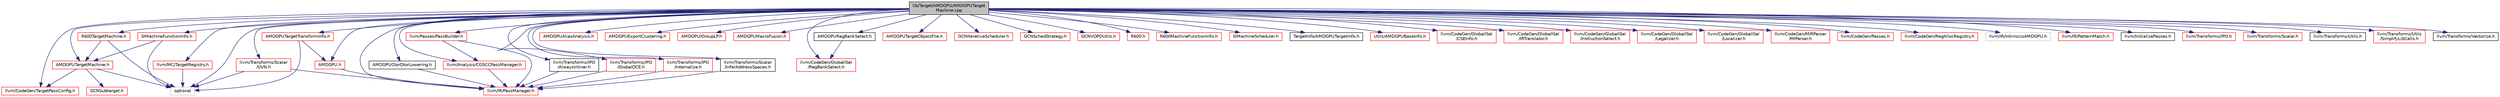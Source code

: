 digraph "lib/Target/AMDGPU/AMDGPUTargetMachine.cpp"
{
 // LATEX_PDF_SIZE
  bgcolor="transparent";
  edge [fontname="Helvetica",fontsize="10",labelfontname="Helvetica",labelfontsize="10"];
  node [fontname="Helvetica",fontsize="10",shape=record];
  Node1 [label="lib/Target/AMDGPU/AMDGPUTarget\lMachine.cpp",height=0.2,width=0.4,color="black", fillcolor="grey75", style="filled", fontcolor="black",tooltip=" "];
  Node1 -> Node2 [color="midnightblue",fontsize="10",style="solid",fontname="Helvetica"];
  Node2 [label="AMDGPUTargetMachine.h",height=0.2,width=0.4,color="red",URL="$AMDGPUTargetMachine_8h.html",tooltip=" "];
  Node2 -> Node3 [color="midnightblue",fontsize="10",style="solid",fontname="Helvetica"];
  Node3 [label="GCNSubtarget.h",height=0.2,width=0.4,color="red",URL="$GCNSubtarget_8h.html",tooltip=" "];
  Node2 -> Node290 [color="midnightblue",fontsize="10",style="solid",fontname="Helvetica"];
  Node290 [label="llvm/CodeGen/TargetPassConfig.h",height=0.2,width=0.4,color="red",URL="$TargetPassConfig_8h.html",tooltip=" "];
  Node2 -> Node29 [color="midnightblue",fontsize="10",style="solid",fontname="Helvetica"];
  Node29 [label="optional",height=0.2,width=0.4,color="grey75",tooltip=" "];
  Node1 -> Node295 [color="midnightblue",fontsize="10",style="solid",fontname="Helvetica"];
  Node295 [label="AMDGPU.h",height=0.2,width=0.4,color="red",URL="$AMDGPU_8h.html",tooltip=" "];
  Node295 -> Node168 [color="midnightblue",fontsize="10",style="solid",fontname="Helvetica"];
  Node168 [label="llvm/IR/PassManager.h",height=0.2,width=0.4,color="red",URL="$PassManager_8h.html",tooltip=" "];
  Node1 -> Node296 [color="midnightblue",fontsize="10",style="solid",fontname="Helvetica"];
  Node296 [label="AMDGPUAliasAnalysis.h",height=0.2,width=0.4,color="red",URL="$AMDGPUAliasAnalysis_8h.html",tooltip=" "];
  Node1 -> Node300 [color="midnightblue",fontsize="10",style="solid",fontname="Helvetica"];
  Node300 [label="AMDGPUCtorDtorLowering.h",height=0.2,width=0.4,color="black",URL="$AMDGPUCtorDtorLowering_8h.html",tooltip=" "];
  Node300 -> Node168 [color="midnightblue",fontsize="10",style="solid",fontname="Helvetica"];
  Node1 -> Node301 [color="midnightblue",fontsize="10",style="solid",fontname="Helvetica"];
  Node301 [label="AMDGPUExportClustering.h",height=0.2,width=0.4,color="red",URL="$AMDGPUExportClustering_8h.html",tooltip=" "];
  Node1 -> Node303 [color="midnightblue",fontsize="10",style="solid",fontname="Helvetica"];
  Node303 [label="AMDGPUIGroupLP.h",height=0.2,width=0.4,color="red",URL="$AMDGPUIGroupLP_8h.html",tooltip=" "];
  Node1 -> Node304 [color="midnightblue",fontsize="10",style="solid",fontname="Helvetica"];
  Node304 [label="AMDGPUMacroFusion.h",height=0.2,width=0.4,color="red",URL="$AMDGPUMacroFusion_8h.html",tooltip=" "];
  Node1 -> Node305 [color="midnightblue",fontsize="10",style="solid",fontname="Helvetica"];
  Node305 [label="AMDGPURegBankSelect.h",height=0.2,width=0.4,color="black",URL="$AMDGPURegBankSelect_8h.html",tooltip=" "];
  Node305 -> Node306 [color="midnightblue",fontsize="10",style="solid",fontname="Helvetica"];
  Node306 [label="llvm/CodeGen/GlobalISel\l/RegBankSelect.h",height=0.2,width=0.4,color="red",URL="$RegBankSelect_8h.html",tooltip=" "];
  Node1 -> Node314 [color="midnightblue",fontsize="10",style="solid",fontname="Helvetica"];
  Node314 [label="AMDGPUTargetObjectFile.h",height=0.2,width=0.4,color="red",URL="$AMDGPUTargetObjectFile_8h.html",tooltip=" "];
  Node1 -> Node323 [color="midnightblue",fontsize="10",style="solid",fontname="Helvetica"];
  Node323 [label="AMDGPUTargetTransformInfo.h",height=0.2,width=0.4,color="red",URL="$AMDGPUTargetTransformInfo_8h.html",tooltip=" "];
  Node323 -> Node295 [color="midnightblue",fontsize="10",style="solid",fontname="Helvetica"];
  Node323 -> Node29 [color="midnightblue",fontsize="10",style="solid",fontname="Helvetica"];
  Node1 -> Node342 [color="midnightblue",fontsize="10",style="solid",fontname="Helvetica"];
  Node342 [label="GCNIterativeScheduler.h",height=0.2,width=0.4,color="red",URL="$GCNIterativeScheduler_8h.html",tooltip=" "];
  Node1 -> Node356 [color="midnightblue",fontsize="10",style="solid",fontname="Helvetica"];
  Node356 [label="GCNSchedStrategy.h",height=0.2,width=0.4,color="red",URL="$GCNSchedStrategy_8h.html",tooltip=" "];
  Node1 -> Node357 [color="midnightblue",fontsize="10",style="solid",fontname="Helvetica"];
  Node357 [label="GCNVOPDUtils.h",height=0.2,width=0.4,color="red",URL="$GCNVOPDUtils_8h.html",tooltip=" "];
  Node1 -> Node358 [color="midnightblue",fontsize="10",style="solid",fontname="Helvetica"];
  Node358 [label="R600.h",height=0.2,width=0.4,color="red",URL="$R600_8h.html",tooltip=" "];
  Node1 -> Node359 [color="midnightblue",fontsize="10",style="solid",fontname="Helvetica"];
  Node359 [label="R600MachineFunctionInfo.h",height=0.2,width=0.4,color="red",URL="$R600MachineFunctionInfo_8h.html",tooltip=" "];
  Node1 -> Node361 [color="midnightblue",fontsize="10",style="solid",fontname="Helvetica"];
  Node361 [label="R600TargetMachine.h",height=0.2,width=0.4,color="red",URL="$R600TargetMachine_8h.html",tooltip=" "];
  Node361 -> Node2 [color="midnightblue",fontsize="10",style="solid",fontname="Helvetica"];
  Node361 -> Node29 [color="midnightblue",fontsize="10",style="solid",fontname="Helvetica"];
  Node1 -> Node370 [color="midnightblue",fontsize="10",style="solid",fontname="Helvetica"];
  Node370 [label="SIMachineFunctionInfo.h",height=0.2,width=0.4,color="red",URL="$SIMachineFunctionInfo_8h.html",tooltip=" "];
  Node370 -> Node2 [color="midnightblue",fontsize="10",style="solid",fontname="Helvetica"];
  Node370 -> Node29 [color="midnightblue",fontsize="10",style="solid",fontname="Helvetica"];
  Node1 -> Node375 [color="midnightblue",fontsize="10",style="solid",fontname="Helvetica"];
  Node375 [label="SIMachineScheduler.h",height=0.2,width=0.4,color="red",URL="$SIMachineScheduler_8h.html",tooltip=" "];
  Node1 -> Node376 [color="midnightblue",fontsize="10",style="solid",fontname="Helvetica"];
  Node376 [label="TargetInfo/AMDGPUTargetInfo.h",height=0.2,width=0.4,color="black",URL="$AMDGPUTargetInfo_8h.html",tooltip=" "];
  Node1 -> Node256 [color="midnightblue",fontsize="10",style="solid",fontname="Helvetica"];
  Node256 [label="Utils/AMDGPUBaseInfo.h",height=0.2,width=0.4,color="red",URL="$AMDGPUBaseInfo_8h.html",tooltip=" "];
  Node1 -> Node377 [color="midnightblue",fontsize="10",style="solid",fontname="Helvetica"];
  Node377 [label="llvm/Analysis/CGSCCPassManager.h",height=0.2,width=0.4,color="red",URL="$CGSCCPassManager_8h.html",tooltip=" "];
  Node377 -> Node168 [color="midnightblue",fontsize="10",style="solid",fontname="Helvetica"];
  Node1 -> Node381 [color="midnightblue",fontsize="10",style="solid",fontname="Helvetica"];
  Node381 [label="llvm/CodeGen/GlobalISel\l/CSEInfo.h",height=0.2,width=0.4,color="red",URL="$CSEInfo_8h.html",tooltip=" "];
  Node1 -> Node383 [color="midnightblue",fontsize="10",style="solid",fontname="Helvetica"];
  Node383 [label="llvm/CodeGen/GlobalISel\l/IRTranslator.h",height=0.2,width=0.4,color="red",URL="$IRTranslator_8h.html",tooltip=" "];
  Node1 -> Node389 [color="midnightblue",fontsize="10",style="solid",fontname="Helvetica"];
  Node389 [label="llvm/CodeGen/GlobalISel\l/InstructionSelect.h",height=0.2,width=0.4,color="red",URL="$InstructionSelect_8h.html",tooltip=" "];
  Node1 -> Node390 [color="midnightblue",fontsize="10",style="solid",fontname="Helvetica"];
  Node390 [label="llvm/CodeGen/GlobalISel\l/Legalizer.h",height=0.2,width=0.4,color="red",URL="$Legalizer_8h.html",tooltip=" "];
  Node1 -> Node391 [color="midnightblue",fontsize="10",style="solid",fontname="Helvetica"];
  Node391 [label="llvm/CodeGen/GlobalISel\l/Localizer.h",height=0.2,width=0.4,color="red",URL="$Localizer_8h.html",tooltip=" "];
  Node1 -> Node306 [color="midnightblue",fontsize="10",style="solid",fontname="Helvetica"];
  Node1 -> Node392 [color="midnightblue",fontsize="10",style="solid",fontname="Helvetica"];
  Node392 [label="llvm/CodeGen/MIRParser\l/MIParser.h",height=0.2,width=0.4,color="red",URL="$MIParser_8h.html",tooltip=" "];
  Node1 -> Node277 [color="midnightblue",fontsize="10",style="solid",fontname="Helvetica"];
  Node277 [label="llvm/CodeGen/Passes.h",height=0.2,width=0.4,color="red",URL="$CodeGen_2Passes_8h.html",tooltip=" "];
  Node1 -> Node393 [color="midnightblue",fontsize="10",style="solid",fontname="Helvetica"];
  Node393 [label="llvm/CodeGen/RegAllocRegistry.h",height=0.2,width=0.4,color="red",URL="$RegAllocRegistry_8h.html",tooltip=" "];
  Node1 -> Node290 [color="midnightblue",fontsize="10",style="solid",fontname="Helvetica"];
  Node1 -> Node394 [color="midnightblue",fontsize="10",style="solid",fontname="Helvetica"];
  Node394 [label="llvm/IR/IntrinsicsAMDGPU.h",height=0.2,width=0.4,color="grey75",tooltip=" "];
  Node1 -> Node168 [color="midnightblue",fontsize="10",style="solid",fontname="Helvetica"];
  Node1 -> Node204 [color="midnightblue",fontsize="10",style="solid",fontname="Helvetica"];
  Node204 [label="llvm/IR/PatternMatch.h",height=0.2,width=0.4,color="red",URL="$PatternMatch_8h.html",tooltip=" "];
  Node1 -> Node395 [color="midnightblue",fontsize="10",style="solid",fontname="Helvetica"];
  Node395 [label="llvm/InitializePasses.h",height=0.2,width=0.4,color="black",URL="$InitializePasses_8h.html",tooltip=" "];
  Node1 -> Node396 [color="midnightblue",fontsize="10",style="solid",fontname="Helvetica"];
  Node396 [label="llvm/MC/TargetRegistry.h",height=0.2,width=0.4,color="red",URL="$TargetRegistry_8h.html",tooltip=" "];
  Node396 -> Node29 [color="midnightblue",fontsize="10",style="solid",fontname="Helvetica"];
  Node1 -> Node399 [color="midnightblue",fontsize="10",style="solid",fontname="Helvetica"];
  Node399 [label="llvm/Passes/PassBuilder.h",height=0.2,width=0.4,color="red",URL="$Passes_2PassBuilder_8h.html",tooltip=" "];
  Node399 -> Node377 [color="midnightblue",fontsize="10",style="solid",fontname="Helvetica"];
  Node399 -> Node168 [color="midnightblue",fontsize="10",style="solid",fontname="Helvetica"];
  Node1 -> Node429 [color="midnightblue",fontsize="10",style="solid",fontname="Helvetica"];
  Node429 [label="llvm/Transforms/IPO.h",height=0.2,width=0.4,color="red",URL="$Transforms_2IPO_8h.html",tooltip=" "];
  Node1 -> Node430 [color="midnightblue",fontsize="10",style="solid",fontname="Helvetica"];
  Node430 [label="llvm/Transforms/IPO\l/AlwaysInliner.h",height=0.2,width=0.4,color="black",URL="$AlwaysInliner_8h.html",tooltip=" "];
  Node430 -> Node168 [color="midnightblue",fontsize="10",style="solid",fontname="Helvetica"];
  Node1 -> Node431 [color="midnightblue",fontsize="10",style="solid",fontname="Helvetica"];
  Node431 [label="llvm/Transforms/IPO\l/GlobalDCE.h",height=0.2,width=0.4,color="red",URL="$GlobalDCE_8h.html",tooltip=" "];
  Node431 -> Node168 [color="midnightblue",fontsize="10",style="solid",fontname="Helvetica"];
  Node1 -> Node433 [color="midnightblue",fontsize="10",style="solid",fontname="Helvetica"];
  Node433 [label="llvm/Transforms/IPO\l/Internalize.h",height=0.2,width=0.4,color="red",URL="$Internalize_8h.html",tooltip=" "];
  Node433 -> Node168 [color="midnightblue",fontsize="10",style="solid",fontname="Helvetica"];
  Node1 -> Node434 [color="midnightblue",fontsize="10",style="solid",fontname="Helvetica"];
  Node434 [label="llvm/Transforms/Scalar.h",height=0.2,width=0.4,color="red",URL="$Transforms_2Scalar_8h.html",tooltip=" "];
  Node1 -> Node436 [color="midnightblue",fontsize="10",style="solid",fontname="Helvetica"];
  Node436 [label="llvm/Transforms/Scalar\l/GVN.h",height=0.2,width=0.4,color="red",URL="$GVN_8h.html",tooltip=" "];
  Node436 -> Node168 [color="midnightblue",fontsize="10",style="solid",fontname="Helvetica"];
  Node436 -> Node29 [color="midnightblue",fontsize="10",style="solid",fontname="Helvetica"];
  Node1 -> Node444 [color="midnightblue",fontsize="10",style="solid",fontname="Helvetica"];
  Node444 [label="llvm/Transforms/Scalar\l/InferAddressSpaces.h",height=0.2,width=0.4,color="black",URL="$InferAddressSpaces_8h.html",tooltip=" "];
  Node444 -> Node168 [color="midnightblue",fontsize="10",style="solid",fontname="Helvetica"];
  Node1 -> Node445 [color="midnightblue",fontsize="10",style="solid",fontname="Helvetica"];
  Node445 [label="llvm/Transforms/Utils.h",height=0.2,width=0.4,color="black",URL="$Transforms_2Utils_8h.html",tooltip=" "];
  Node1 -> Node446 [color="midnightblue",fontsize="10",style="solid",fontname="Helvetica"];
  Node446 [label="llvm/Transforms/Utils\l/SimplifyLibCalls.h",height=0.2,width=0.4,color="red",URL="$SimplifyLibCalls_8h.html",tooltip=" "];
  Node1 -> Node447 [color="midnightblue",fontsize="10",style="solid",fontname="Helvetica"];
  Node447 [label="llvm/Transforms/Vectorize.h",height=0.2,width=0.4,color="black",URL="$Transforms_2Vectorize_8h.html",tooltip=" "];
  Node1 -> Node29 [color="midnightblue",fontsize="10",style="solid",fontname="Helvetica"];
}
